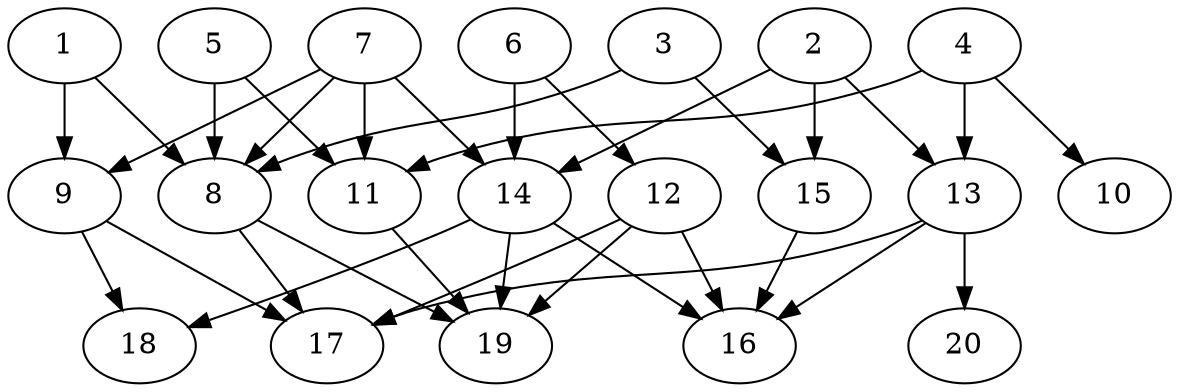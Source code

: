 // DAG automatically generated by daggen at Wed Jul 24 22:02:40 2019
// ./daggen --dot -n 20 --ccr 0.4 --fat 0.6 --regular 0.5 --density 0.5 --mindata 5242880 --maxdata 52428800 
digraph G {
  1 [size="113361920", alpha="0.18", expect_size="45344768"] 
  1 -> 8 [size ="45344768"]
  1 -> 9 [size ="45344768"]
  2 [size="16778240", alpha="0.09", expect_size="6711296"] 
  2 -> 13 [size ="6711296"]
  2 -> 14 [size ="6711296"]
  2 -> 15 [size ="6711296"]
  3 [size="66357760", alpha="0.15", expect_size="26543104"] 
  3 -> 8 [size ="26543104"]
  3 -> 15 [size ="26543104"]
  4 [size="121085440", alpha="0.04", expect_size="48434176"] 
  4 -> 10 [size ="48434176"]
  4 -> 11 [size ="48434176"]
  4 -> 13 [size ="48434176"]
  5 [size="42309120", alpha="0.15", expect_size="16923648"] 
  5 -> 8 [size ="16923648"]
  5 -> 11 [size ="16923648"]
  6 [size="84014080", alpha="0.05", expect_size="33605632"] 
  6 -> 12 [size ="33605632"]
  6 -> 14 [size ="33605632"]
  7 [size="79096320", alpha="0.09", expect_size="31638528"] 
  7 -> 8 [size ="31638528"]
  7 -> 9 [size ="31638528"]
  7 -> 11 [size ="31638528"]
  7 -> 14 [size ="31638528"]
  8 [size="66137600", alpha="0.06", expect_size="26455040"] 
  8 -> 17 [size ="26455040"]
  8 -> 19 [size ="26455040"]
  9 [size="78425600", alpha="0.07", expect_size="31370240"] 
  9 -> 17 [size ="31370240"]
  9 -> 18 [size ="31370240"]
  10 [size="89267200", alpha="0.05", expect_size="35706880"] 
  11 [size="86991360", alpha="0.09", expect_size="34796544"] 
  11 -> 19 [size ="34796544"]
  12 [size="72522240", alpha="0.02", expect_size="29008896"] 
  12 -> 16 [size ="29008896"]
  12 -> 17 [size ="29008896"]
  12 -> 19 [size ="29008896"]
  13 [size="122851840", alpha="0.03", expect_size="49140736"] 
  13 -> 16 [size ="49140736"]
  13 -> 17 [size ="49140736"]
  13 -> 20 [size ="49140736"]
  14 [size="93516800", alpha="0.12", expect_size="37406720"] 
  14 -> 16 [size ="37406720"]
  14 -> 18 [size ="37406720"]
  14 -> 19 [size ="37406720"]
  15 [size="119912960", alpha="0.06", expect_size="47965184"] 
  15 -> 16 [size ="47965184"]
  16 [size="89336320", alpha="0.16", expect_size="35734528"] 
  17 [size="118819840", alpha="0.00", expect_size="47527936"] 
  18 [size="54947840", alpha="0.16", expect_size="21979136"] 
  19 [size="89200640", alpha="0.01", expect_size="35680256"] 
  20 [size="128596480", alpha="0.01", expect_size="51438592"] 
}
